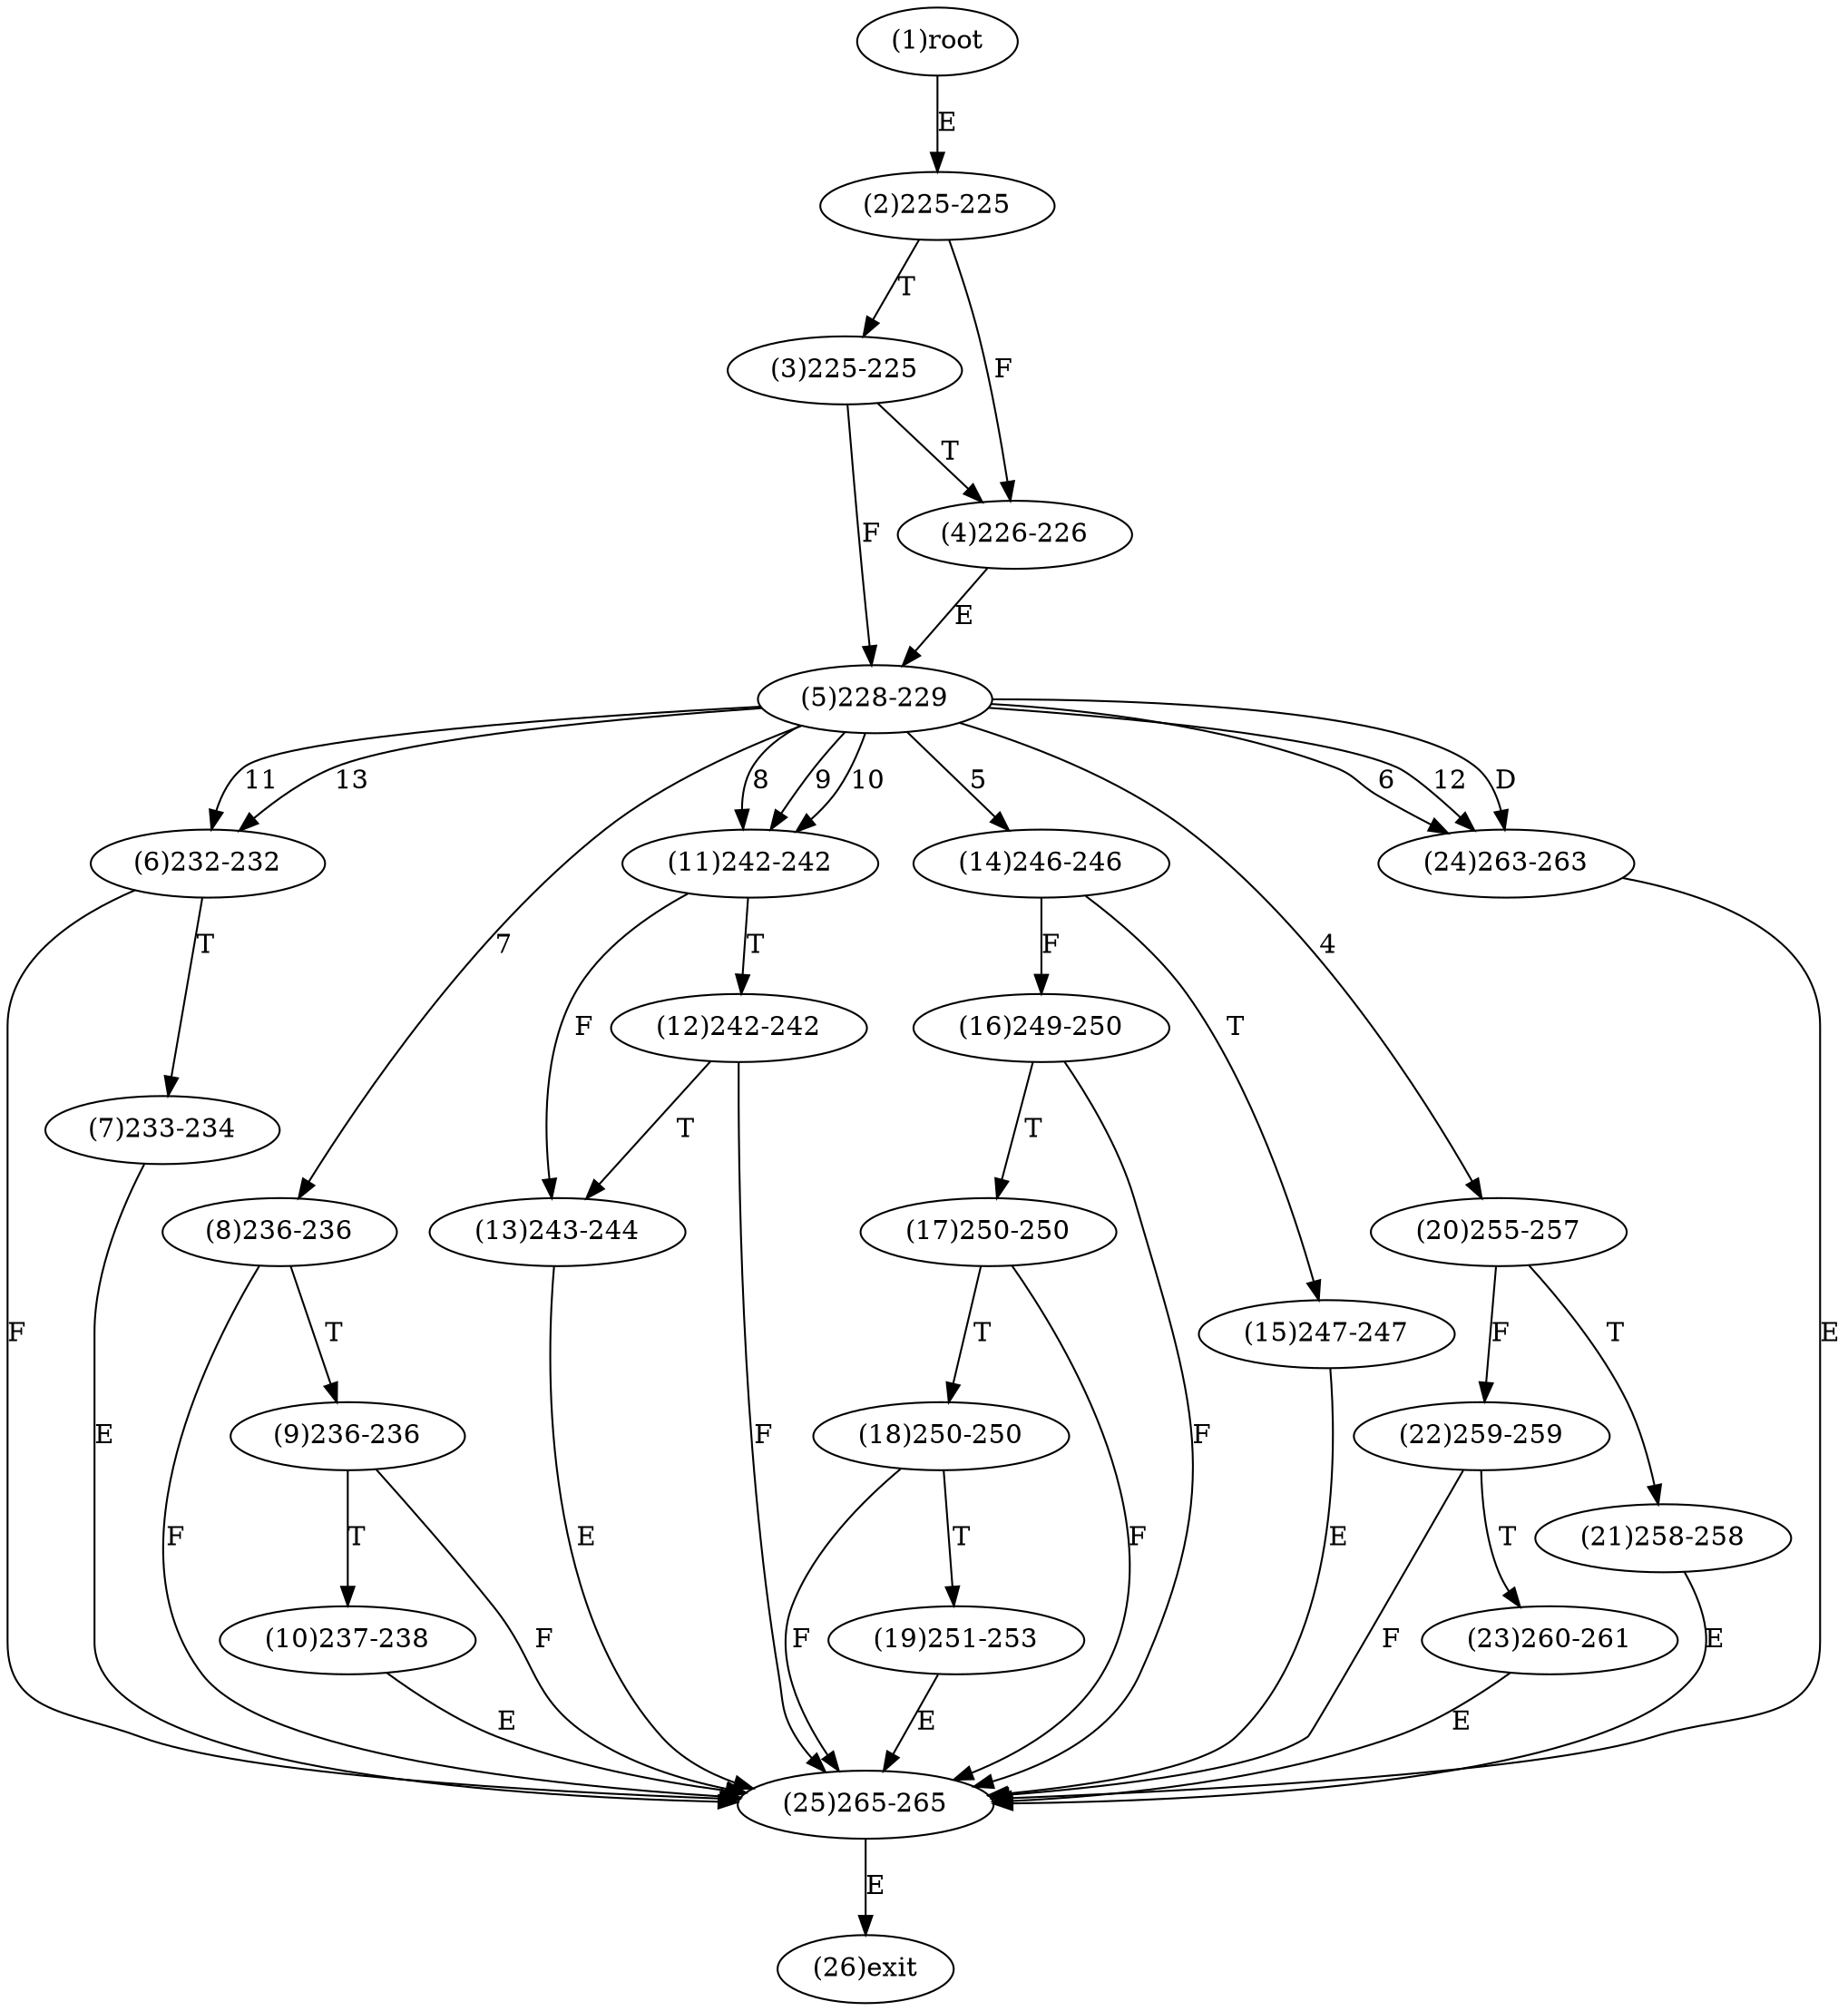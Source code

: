 digraph "" { 
1[ label="(1)root"];
2[ label="(2)225-225"];
3[ label="(3)225-225"];
4[ label="(4)226-226"];
5[ label="(5)228-229"];
6[ label="(6)232-232"];
7[ label="(7)233-234"];
8[ label="(8)236-236"];
9[ label="(9)236-236"];
10[ label="(10)237-238"];
11[ label="(11)242-242"];
12[ label="(12)242-242"];
13[ label="(13)243-244"];
14[ label="(14)246-246"];
15[ label="(15)247-247"];
17[ label="(17)250-250"];
16[ label="(16)249-250"];
19[ label="(19)251-253"];
18[ label="(18)250-250"];
21[ label="(21)258-258"];
20[ label="(20)255-257"];
23[ label="(23)260-261"];
22[ label="(22)259-259"];
25[ label="(25)265-265"];
24[ label="(24)263-263"];
26[ label="(26)exit"];
1->2[ label="E"];
2->4[ label="F"];
2->3[ label="T"];
3->5[ label="F"];
3->4[ label="T"];
4->5[ label="E"];
5->20[ label="4"];
5->14[ label="5"];
5->24[ label="6"];
5->8[ label="7"];
5->11[ label="8"];
5->11[ label="9"];
5->11[ label="10"];
5->6[ label="11"];
5->24[ label="12"];
5->6[ label="13"];
5->24[ label="D"];
6->25[ label="F"];
6->7[ label="T"];
7->25[ label="E"];
8->25[ label="F"];
8->9[ label="T"];
9->25[ label="F"];
9->10[ label="T"];
10->25[ label="E"];
11->13[ label="F"];
11->12[ label="T"];
12->25[ label="F"];
12->13[ label="T"];
13->25[ label="E"];
14->16[ label="F"];
14->15[ label="T"];
15->25[ label="E"];
16->25[ label="F"];
16->17[ label="T"];
17->25[ label="F"];
17->18[ label="T"];
18->25[ label="F"];
18->19[ label="T"];
19->25[ label="E"];
20->22[ label="F"];
20->21[ label="T"];
21->25[ label="E"];
22->25[ label="F"];
22->23[ label="T"];
23->25[ label="E"];
24->25[ label="E"];
25->26[ label="E"];
}